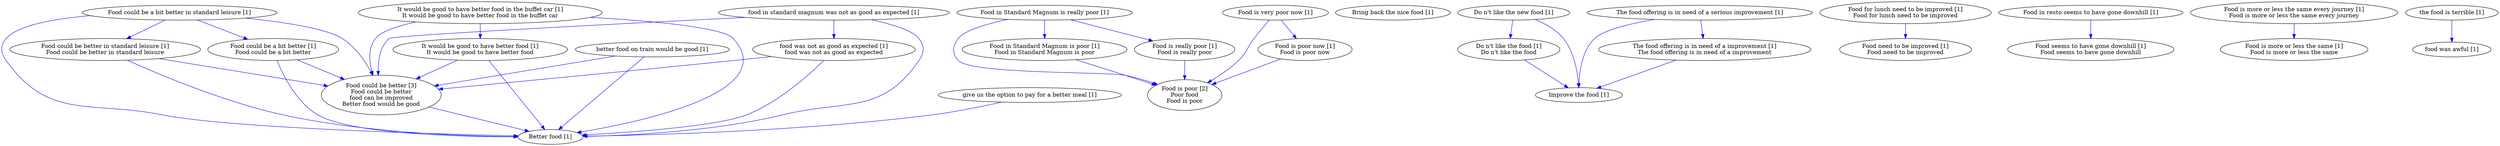digraph collapsedGraph {
"Food could be better [3]\nFood could be better\nfood can be improved\nBetter food would be good""Food is poor [2]\nPoor food\nFood is poor""Better food [1]""Bring back the nice food [1]""Do n't like the new food [1]""Do n't like the food [1]\nDo n't like the food""Food could be a bit better in standard leisure [1]""Food could be better in standard leisure [1]\nFood could be better in standard leisure""Food could be a bit better [1]\nFood could be a bit better""Food for lunch need to be improved [1]\nFood for lunch need to be improved""Food need to be improved [1]\nFood need to be improved""Food in Standard Magnum is really poor [1]""Food in Standard Magnum is poor [1]\nFood in Standard Magnum is poor""Food is really poor [1]\nFood is really poor""Food in resto seems to have gone downhill [1]""Food seems to have gone downhill [1]\nFood seems to have gone downhill""Food is more or less the same every journey [1]\nFood is more or less the same every journey""Food is more or less the same [1]\nFood is more or less the same""Food is very poor now [1]""Food is poor now [1]\nFood is poor now""Improve the food [1]""It would be good to have better food in the buffet car [1]\nIt would be good to have better food in the buffet car""It would be good to have better food [1]\nIt would be good to have better food""The food offering is in need of a serious improvement [1]""The food offering is in need of a improvement [1]\nThe food offering is in need of a improvement""better food on train would be good [1]""food in standard magnum was not as good as expected [1]""food was not as good as expected [1]\nfood was not as good as expected""food was awful [1]""give us the option to pay for a better meal [1]""the food is terrible [1]""Food could be a bit better [1]\nFood could be a bit better" -> "Better food [1]" [color=blue]
"Food could be better in standard leisure [1]\nFood could be better in standard leisure" -> "Food could be better [3]\nFood could be better\nfood can be improved\nBetter food would be good" [color=blue]
"Food is really poor [1]\nFood is really poor" -> "Food is poor [2]\nPoor food\nFood is poor" [color=blue]
"Food could be better in standard leisure [1]\nFood could be better in standard leisure" -> "Better food [1]" [color=blue]
"It would be good to have better food [1]\nIt would be good to have better food" -> "Food could be better [3]\nFood could be better\nfood can be improved\nBetter food would be good" [color=blue]
"food in standard magnum was not as good as expected [1]" -> "Better food [1]" [color=blue]
"Food could be a bit better in standard leisure [1]" -> "Better food [1]" [color=blue]
"better food on train would be good [1]" -> "Food could be better [3]\nFood could be better\nfood can be improved\nBetter food would be good" [color=blue]
"Food in Standard Magnum is poor [1]\nFood in Standard Magnum is poor" -> "Food is poor [2]\nPoor food\nFood is poor" [color=blue]
"Food could be a bit better in standard leisure [1]" -> "Food could be better [3]\nFood could be better\nfood can be improved\nBetter food would be good" [color=blue]
"food was not as good as expected [1]\nfood was not as good as expected" -> "Better food [1]" [color=blue]
"Food could be better [3]\nFood could be better\nfood can be improved\nBetter food would be good" -> "Better food [1]" [color=blue]
"Food is very poor now [1]" -> "Food is poor [2]\nPoor food\nFood is poor" [color=blue]
"Food is poor now [1]\nFood is poor now" -> "Food is poor [2]\nPoor food\nFood is poor" [color=blue]
"the food is terrible [1]" -> "food was awful [1]" [color=blue]
"Do n't like the food [1]\nDo n't like the food" -> "Improve the food [1]" [color=blue]
"It would be good to have better food in the buffet car [1]\nIt would be good to have better food in the buffet car" -> "Food could be better [3]\nFood could be better\nfood can be improved\nBetter food would be good" [color=blue]
"The food offering is in need of a serious improvement [1]" -> "Improve the food [1]" [color=blue]
"better food on train would be good [1]" -> "Better food [1]" [color=blue]
"food was not as good as expected [1]\nfood was not as good as expected" -> "Food could be better [3]\nFood could be better\nfood can be improved\nBetter food would be good" [color=blue]
"Do n't like the new food [1]" -> "Improve the food [1]" [color=blue]
"give us the option to pay for a better meal [1]" -> "Better food [1]" [color=blue]
"The food offering is in need of a improvement [1]\nThe food offering is in need of a improvement" -> "Improve the food [1]" [color=blue]
"Food could be a bit better [1]\nFood could be a bit better" -> "Food could be better [3]\nFood could be better\nfood can be improved\nBetter food would be good" [color=blue]
"food in standard magnum was not as good as expected [1]" -> "Food could be better [3]\nFood could be better\nfood can be improved\nBetter food would be good" [color=blue]
"It would be good to have better food in the buffet car [1]\nIt would be good to have better food in the buffet car" -> "Better food [1]" [color=blue]
"It would be good to have better food [1]\nIt would be good to have better food" -> "Better food [1]" [color=blue]
"Food in Standard Magnum is really poor [1]" -> "Food is poor [2]\nPoor food\nFood is poor" [color=blue]
"Do n't like the new food [1]" -> "Do n't like the food [1]\nDo n't like the food" [color=blue]
"Food could be a bit better in standard leisure [1]" -> "Food could be better in standard leisure [1]\nFood could be better in standard leisure" [color=blue]
"Food could be a bit better in standard leisure [1]" -> "Food could be a bit better [1]\nFood could be a bit better" [color=blue]
"Food for lunch need to be improved [1]\nFood for lunch need to be improved" -> "Food need to be improved [1]\nFood need to be improved" [color=blue]
"Food in Standard Magnum is really poor [1]" -> "Food in Standard Magnum is poor [1]\nFood in Standard Magnum is poor" [color=blue]
"Food in Standard Magnum is really poor [1]" -> "Food is really poor [1]\nFood is really poor" [color=blue]
"Food in resto seems to have gone downhill [1]" -> "Food seems to have gone downhill [1]\nFood seems to have gone downhill" [color=blue]
"Food is more or less the same every journey [1]\nFood is more or less the same every journey" -> "Food is more or less the same [1]\nFood is more or less the same" [color=blue]
"Food is very poor now [1]" -> "Food is poor now [1]\nFood is poor now" [color=blue]
"It would be good to have better food in the buffet car [1]\nIt would be good to have better food in the buffet car" -> "It would be good to have better food [1]\nIt would be good to have better food" [color=blue]
"The food offering is in need of a serious improvement [1]" -> "The food offering is in need of a improvement [1]\nThe food offering is in need of a improvement" [color=blue]
"food in standard magnum was not as good as expected [1]" -> "food was not as good as expected [1]\nfood was not as good as expected" [color=blue]
}